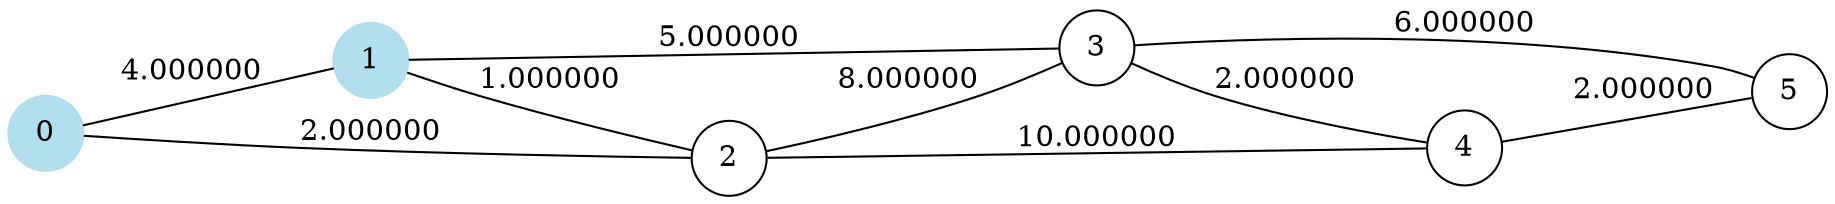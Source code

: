 graph G{
node [shape=circle];
rankdir=LR;
"0"[label="0" color=lightblue2, style=filled];
"1"[label="1" color=lightblue2, style=filled];
"2"[label="2"];
"3"[label="3"];
"4"[label="4"];
"5"[label="5"];
"0" -- "1" [label = "4.000000"];
"0" -- "2" [label = "2.000000"];
"1" -- "2" [label = "1.000000"];
"1" -- "3" [label = "5.000000"];
"2" -- "3" [label = "8.000000"];
"2" -- "4" [label = "10.000000"];
"3" -- "4" [label = "2.000000"];
"3" -- "5" [label = "6.000000"];
"4" -- "5" [label = "2.000000"];

}
